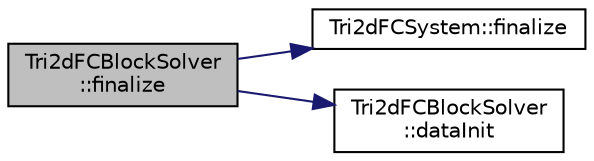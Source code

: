 digraph "Tri2dFCBlockSolver::finalize"
{
  edge [fontname="Helvetica",fontsize="10",labelfontname="Helvetica",labelfontsize="10"];
  node [fontname="Helvetica",fontsize="10",shape=record];
  rankdir="LR";
  Node1 [label="Tri2dFCBlockSolver\l::finalize",height=0.2,width=0.4,color="black", fillcolor="grey75", style="filled" fontcolor="black"];
  Node1 -> Node2 [color="midnightblue",fontsize="10",style="solid",fontname="Helvetica"];
  Node2 [label="Tri2dFCSystem::finalize",height=0.2,width=0.4,color="black", fillcolor="white", style="filled",URL="$classTri2dFCSystem.html#a530b33036742f70b1b5ab2e5d4b3694d",tooltip="Finalizes the Tri2dFCSystem class instance. "];
  Node1 -> Node3 [color="midnightblue",fontsize="10",style="solid",fontname="Helvetica"];
  Node3 [label="Tri2dFCBlockSolver\l::dataInit",height=0.2,width=0.4,color="black", fillcolor="white", style="filled",URL="$classTri2dFCBlockSolver.html#aaea10d1922872496ae73a1b6165bfeda",tooltip="Provides initial values for all Tri2dFCBlockSolver data. "];
}
